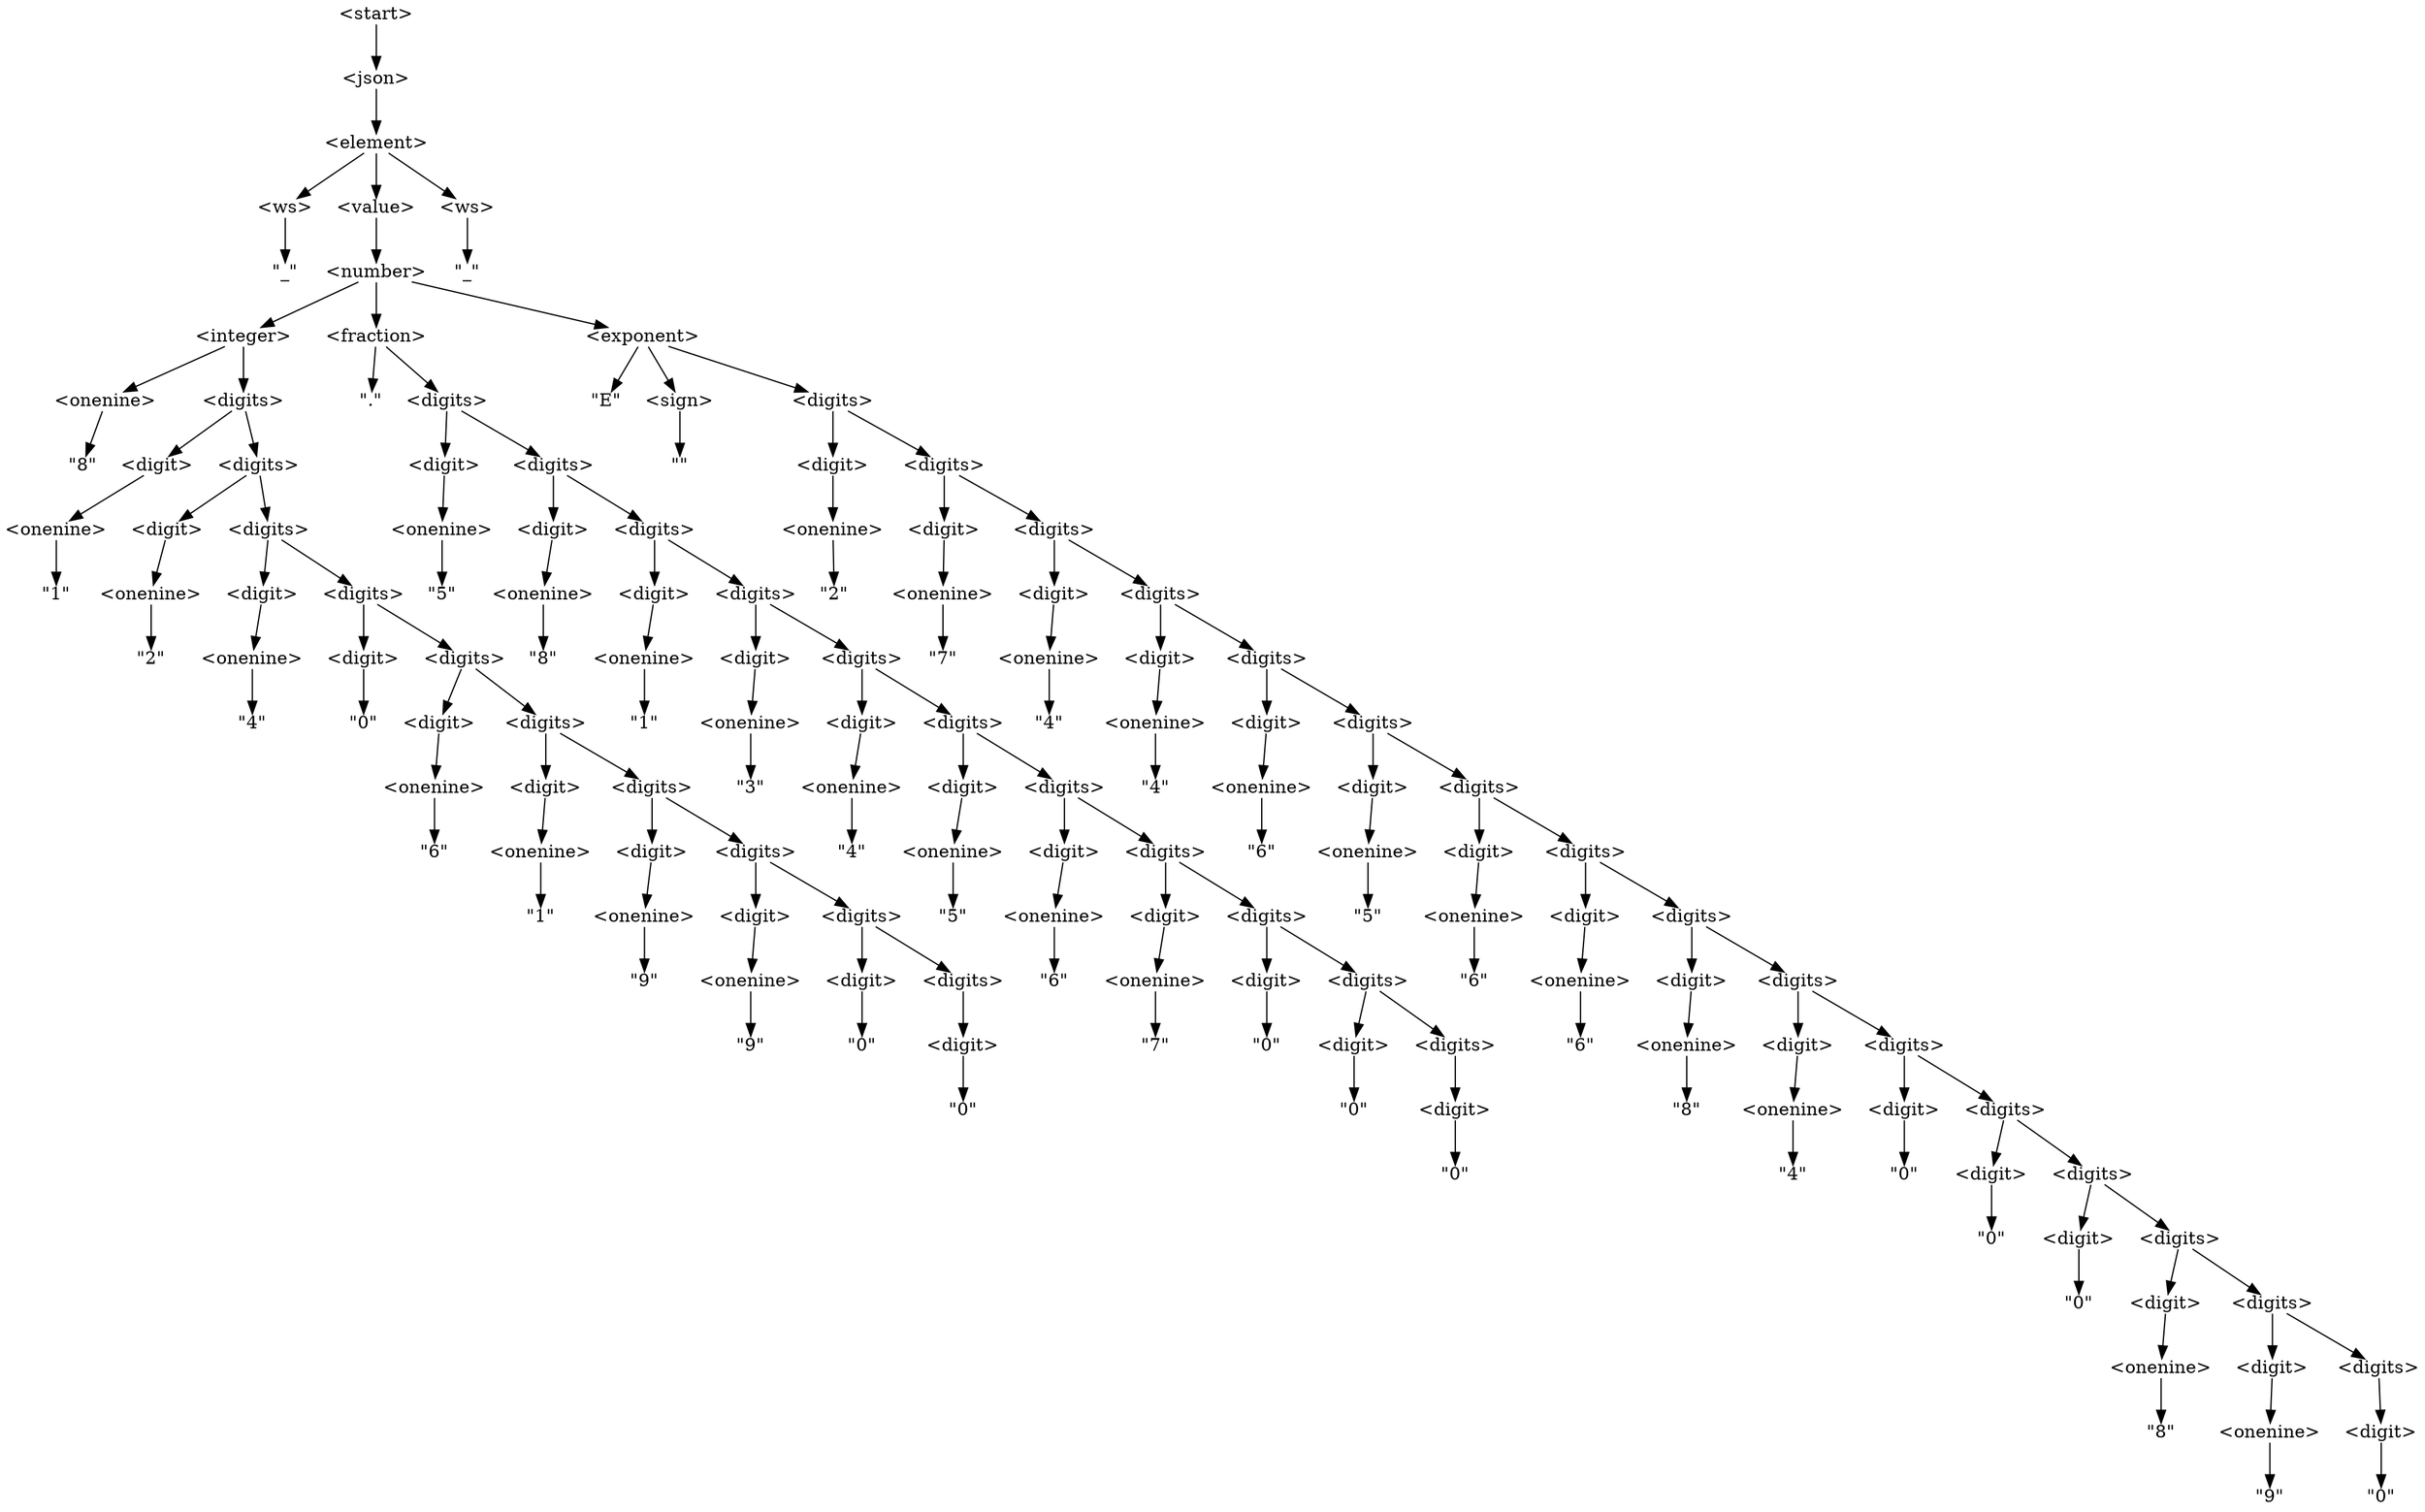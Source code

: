 digraph DerivationTree {

    node [shape=plain];

    n1 [label="\<start\>"];
    n2 [label="\<json\>"];
    n1 -> n2;

    n3 [label="\<element\>"];
    n2 -> n3;

    n4 [label="\<ws\>"];
    n3 -> n4;

    n5 [label="\<value\>"];
    n3 -> n5;

    n6 [label="\<ws\>"];
    n3 -> n6;

    n7 [label="\"_\""];
    n4 -> n7;

    n8 [label="\<number\>"];
    n5 -> n8;

    n9 [label="\"_\""];
    n6 -> n9;

    n10 [label="\<integer\>"];
    n8 -> n10;

    n11 [label="\<fraction\>"];
    n8 -> n11;

    n12 [label="\<exponent\>"];
    n8 -> n12;

    n13 [label="\<onenine\>"];
    n10 -> n13;

    n14 [label="\<digits\>"];
    n10 -> n14;

    n15 [label="\".\""];
    n11 -> n15;

    n16 [label="\<digits\>"];
    n11 -> n16;

    n17 [label="\"E\""];
    n12 -> n17;

    n18 [label="\<sign\>"];
    n12 -> n18;

    n19 [label="\<digits\>"];
    n12 -> n19;

    n20 [label="\"8\""];
    n13 -> n20;

    n21 [label="\<digit\>"];
    n14 -> n21;

    n22 [label="\<digits\>"];
    n14 -> n22;

    n23 [label="\<digit\>"];
    n16 -> n23;

    n24 [label="\<digits\>"];
    n16 -> n24;

    n25 [label="\"\""];
    n18 -> n25;

    n26 [label="\<digit\>"];
    n19 -> n26;

    n27 [label="\<digits\>"];
    n19 -> n27;

    n28 [label="\<onenine\>"];
    n21 -> n28;

    n29 [label="\<digit\>"];
    n22 -> n29;

    n30 [label="\<digits\>"];
    n22 -> n30;

    n31 [label="\<onenine\>"];
    n23 -> n31;

    n32 [label="\<digit\>"];
    n24 -> n32;

    n33 [label="\<digits\>"];
    n24 -> n33;

    n34 [label="\<onenine\>"];
    n26 -> n34;

    n35 [label="\<digit\>"];
    n27 -> n35;

    n36 [label="\<digits\>"];
    n27 -> n36;

    n37 [label="\"1\""];
    n28 -> n37;

    n38 [label="\<onenine\>"];
    n29 -> n38;

    n39 [label="\<digit\>"];
    n30 -> n39;

    n40 [label="\<digits\>"];
    n30 -> n40;

    n41 [label="\"5\""];
    n31 -> n41;

    n42 [label="\<onenine\>"];
    n32 -> n42;

    n43 [label="\<digit\>"];
    n33 -> n43;

    n44 [label="\<digits\>"];
    n33 -> n44;

    n45 [label="\"2\""];
    n34 -> n45;

    n46 [label="\<onenine\>"];
    n35 -> n46;

    n47 [label="\<digit\>"];
    n36 -> n47;

    n48 [label="\<digits\>"];
    n36 -> n48;

    n49 [label="\"2\""];
    n38 -> n49;

    n50 [label="\<onenine\>"];
    n39 -> n50;

    n51 [label="\<digit\>"];
    n40 -> n51;

    n52 [label="\<digits\>"];
    n40 -> n52;

    n53 [label="\"8\""];
    n42 -> n53;

    n54 [label="\<onenine\>"];
    n43 -> n54;

    n55 [label="\<digit\>"];
    n44 -> n55;

    n56 [label="\<digits\>"];
    n44 -> n56;

    n57 [label="\"7\""];
    n46 -> n57;

    n58 [label="\<onenine\>"];
    n47 -> n58;

    n59 [label="\<digit\>"];
    n48 -> n59;

    n60 [label="\<digits\>"];
    n48 -> n60;

    n61 [label="\"4\""];
    n50 -> n61;

    n62 [label="\"0\""];
    n51 -> n62;

    n63 [label="\<digit\>"];
    n52 -> n63;

    n64 [label="\<digits\>"];
    n52 -> n64;

    n65 [label="\"1\""];
    n54 -> n65;

    n66 [label="\<onenine\>"];
    n55 -> n66;

    n67 [label="\<digit\>"];
    n56 -> n67;

    n68 [label="\<digits\>"];
    n56 -> n68;

    n69 [label="\"4\""];
    n58 -> n69;

    n70 [label="\<onenine\>"];
    n59 -> n70;

    n71 [label="\<digit\>"];
    n60 -> n71;

    n72 [label="\<digits\>"];
    n60 -> n72;

    n73 [label="\<onenine\>"];
    n63 -> n73;

    n74 [label="\<digit\>"];
    n64 -> n74;

    n75 [label="\<digits\>"];
    n64 -> n75;

    n76 [label="\"3\""];
    n66 -> n76;

    n77 [label="\<onenine\>"];
    n67 -> n77;

    n78 [label="\<digit\>"];
    n68 -> n78;

    n79 [label="\<digits\>"];
    n68 -> n79;

    n80 [label="\"4\""];
    n70 -> n80;

    n81 [label="\<onenine\>"];
    n71 -> n81;

    n82 [label="\<digit\>"];
    n72 -> n82;

    n83 [label="\<digits\>"];
    n72 -> n83;

    n84 [label="\"6\""];
    n73 -> n84;

    n85 [label="\<onenine\>"];
    n74 -> n85;

    n86 [label="\<digit\>"];
    n75 -> n86;

    n87 [label="\<digits\>"];
    n75 -> n87;

    n88 [label="\"4\""];
    n77 -> n88;

    n89 [label="\<onenine\>"];
    n78 -> n89;

    n90 [label="\<digit\>"];
    n79 -> n90;

    n91 [label="\<digits\>"];
    n79 -> n91;

    n92 [label="\"6\""];
    n81 -> n92;

    n93 [label="\<onenine\>"];
    n82 -> n93;

    n94 [label="\<digit\>"];
    n83 -> n94;

    n95 [label="\<digits\>"];
    n83 -> n95;

    n96 [label="\"1\""];
    n85 -> n96;

    n97 [label="\<onenine\>"];
    n86 -> n97;

    n98 [label="\<digit\>"];
    n87 -> n98;

    n99 [label="\<digits\>"];
    n87 -> n99;

    n100 [label="\"5\""];
    n89 -> n100;

    n101 [label="\<onenine\>"];
    n90 -> n101;

    n102 [label="\<digit\>"];
    n91 -> n102;

    n103 [label="\<digits\>"];
    n91 -> n103;

    n104 [label="\"5\""];
    n93 -> n104;

    n105 [label="\<onenine\>"];
    n94 -> n105;

    n106 [label="\<digit\>"];
    n95 -> n106;

    n107 [label="\<digits\>"];
    n95 -> n107;

    n108 [label="\"9\""];
    n97 -> n108;

    n109 [label="\<onenine\>"];
    n98 -> n109;

    n110 [label="\<digit\>"];
    n99 -> n110;

    n111 [label="\<digits\>"];
    n99 -> n111;

    n112 [label="\"6\""];
    n101 -> n112;

    n113 [label="\<onenine\>"];
    n102 -> n113;

    n114 [label="\<digit\>"];
    n103 -> n114;

    n115 [label="\<digits\>"];
    n103 -> n115;

    n116 [label="\"6\""];
    n105 -> n116;

    n117 [label="\<onenine\>"];
    n106 -> n117;

    n118 [label="\<digit\>"];
    n107 -> n118;

    n119 [label="\<digits\>"];
    n107 -> n119;

    n120 [label="\"9\""];
    n109 -> n120;

    n121 [label="\"0\""];
    n110 -> n121;

    n122 [label="\<digit\>"];
    n111 -> n122;

    n123 [label="\"7\""];
    n113 -> n123;

    n124 [label="\"0\""];
    n114 -> n124;

    n125 [label="\<digit\>"];
    n115 -> n125;

    n126 [label="\<digits\>"];
    n115 -> n126;

    n127 [label="\"6\""];
    n117 -> n127;

    n128 [label="\<onenine\>"];
    n118 -> n128;

    n129 [label="\<digit\>"];
    n119 -> n129;

    n130 [label="\<digits\>"];
    n119 -> n130;

    n131 [label="\"0\""];
    n122 -> n131;

    n132 [label="\"0\""];
    n125 -> n132;

    n133 [label="\<digit\>"];
    n126 -> n133;

    n134 [label="\"8\""];
    n128 -> n134;

    n135 [label="\<onenine\>"];
    n129 -> n135;

    n136 [label="\<digit\>"];
    n130 -> n136;

    n137 [label="\<digits\>"];
    n130 -> n137;

    n138 [label="\"0\""];
    n133 -> n138;

    n139 [label="\"4\""];
    n135 -> n139;

    n140 [label="\"0\""];
    n136 -> n140;

    n141 [label="\<digit\>"];
    n137 -> n141;

    n142 [label="\<digits\>"];
    n137 -> n142;

    n143 [label="\"0\""];
    n141 -> n143;

    n144 [label="\<digit\>"];
    n142 -> n144;

    n145 [label="\<digits\>"];
    n142 -> n145;

    n146 [label="\"0\""];
    n144 -> n146;

    n147 [label="\<digit\>"];
    n145 -> n147;

    n148 [label="\<digits\>"];
    n145 -> n148;

    n149 [label="\<onenine\>"];
    n147 -> n149;

    n150 [label="\<digit\>"];
    n148 -> n150;

    n151 [label="\<digits\>"];
    n148 -> n151;

    n152 [label="\"8\""];
    n149 -> n152;

    n153 [label="\<onenine\>"];
    n150 -> n153;

    n154 [label="\<digit\>"];
    n151 -> n154;

    n155 [label="\"9\""];
    n153 -> n155;

    n156 [label="\"0\""];
    n154 -> n156;

}